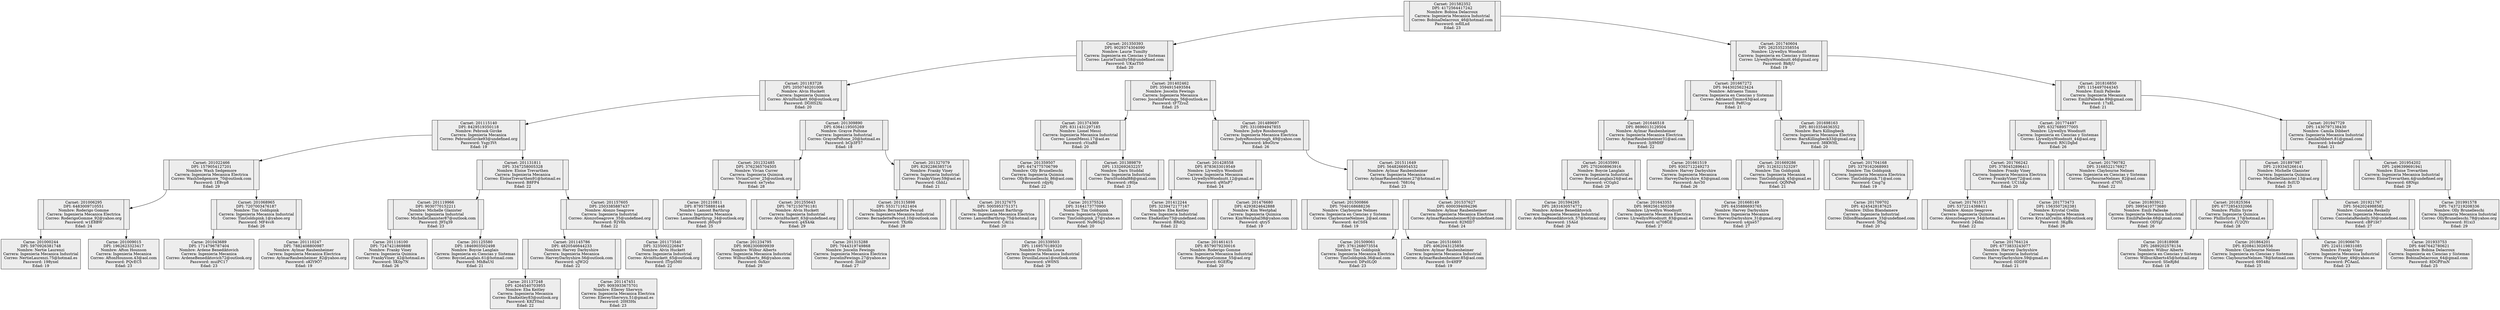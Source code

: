 digraph Three {
rankdir=TB;
node [shape = record, color=black , style=filled, fillcolor=gray93];
Node201582352[label ="<C0>|Carnet: 201582352\nDPI: 4172564417242\nNombre: Bobina Delacroux\nCarrera: Ingenieria Mecanica Industrial\nCorreo: BobinaDelacroux_46@hotmail.com\nPassword: m6ILxd\nEdad: 23|<C1>"];
 Node201350393[label ="<C0>|Carnet: 201350393\nDPI: 9029374304090\nNombre: Laurie Tumilty\nCarrera: Ingenieria en Ciencias y Sistemas\nCorreo: LaurieTumilty58@undefined.com\nPassword: UKazTS0\nEdad: 20|<C1>"];
 Node201183728[label ="<C0>|Carnet: 201183728\nDPI: 2050740201006\nNombre: Alvin Huckett\nCarrera: Ingenieria Quimica\nCorreo: AlvinHuckett_60@outlook.org\nPassword: DGHS2Xi\nEdad: 20|<C1>"];
 Node201115140[label ="<C0>|Carnet: 201115140\nDPI: 8429519350118\nNombre: Pebrook Gircke\nCarrera: Ingenieria Mecanica\nCorreo: PebrookGircke93@undefined.org\nPassword: Ysgy3Vt\nEdad: 19|<C1>"];
 Node201022466[label ="<C0>|Carnet: 201022466\nDPI: 1579054127201\nNombre: Wash Sedgemore\nCarrera: Ingenieria Mecanica Electrica\nCorreo: WashSedgemore_70@outlook.com\nPassword: 1E8vp8\nEdad: 29|<C1>"];
 Node201006295[label ="<C0>|Carnet: 201006295\nDPI: 6483009710551\nNombre: Roderigo Gomme\nCarrera: Ingenieria Mecanica Electrica\nCorreo: RoderigoGomme_92@yahoo.org\nPassword: w1E8BW\nEdad: 24|<C1>"];
 Node201000244[label="Carne: 201000244\nDPI: 5970926381748\nNombre: Nertie Laurenzi\nCarrera: Ingenieria Mecanica Industrial\nCorreo: NertieLaurenzi.75@hotmail.es\nPassword: 198yxel\nEdad: 19"];
Node201006295:C0->Node201000244
Node201009015[label="Carne: 201009015\nDPI: 1962623323417\nNombre: Afton Hounson\nCarrera: Ingenieria Mecanica\nCorreo: AftonHounson.43@aol.com\nPassword: PQvEC5\nEdad: 23"];
Node201006295:C1->Node201009015
Node201022466:C0->Node201006295
Node201068965[label ="<C0>|Carnet: 201068965\nDPI: 7207003476187\nNombre: Tim Goldspink\nCarrera: Ingenieria Mecanica Industrial\nCorreo: TimGoldspink.1@yahoo.org\nPassword: MF4vc6\nEdad: 26|<C1>"];
 Node201043689[label="Carne: 201043689\nDPI: 1714796787404\nNombre: Ardene Benediktovich\nCarrera: Ingenieria Mecanica\nCorreo: ArdeneBenediktovich72@outlook.org\nPassword: muiPC17\nEdad: 23"];
Node201068965:C0->Node201043689
Node201110247[label="Carne: 201110247\nDPI: 7882408800987\nNombre: Aylmar Raubenheimer\nCarrera: Ingenieria Mecanica Electrica\nCorreo: AylmarRaubenheimer_82@yahoo.org\nPassword: oKlY9O7\nEdad: 19"];
Node201068965:C1->Node201110247
Node201022466:C1->Node201068965
Node201115140:C0->Node201022466
Node201131811[label ="<C0>|Carnet: 201131811\nDPI: 3347258005328\nNombre: Eloise Trevarthen\nCarrera: Ingenieria Mecanica\nCorreo: EloiseTrevarthen91@hotmail.es\nPassword: B8FP4\nEdad: 22|<C1>"];
 Node201119966[label ="<C0>|Carnet: 201119966\nDPI: 9030770152211\nNombre: Michelle Glanister\nCarrera: Ingenieria Industrial\nCorreo: MichelleGlanister87@outlook.com\nPassword: J9Tq39\nEdad: 23|<C1>"];
 Node201116100[label="Carne: 201116100\nDPI: 7247421869888\nNombre: Franky Viney\nCarrera: Ingenieria Quimica\nCorreo: FrankyViney_42@hotmail.es\nPassword: 5K0p7N\nEdad: 26"];
Node201119966:C0->Node201116100
Node201125580[label="Carne: 201125580\nDPI: 1846903502498\nNombre: Boycie Langlais\nCarrera: Ingenieria en Ciencias y Sistemas\nCorreo: BoycieLanglais.61@hotmail.com\nPassword: MhBaUtl\nEdad: 21"];
Node201119966:C1->Node201125580
Node201131811:C0->Node201119966
Node201157605[label ="<C0>|Carnet: 201157605\nDPI: 2503385887437\nNombre: Alonzo Seagrove\nCarrera: Ingenieria Industrial\nCorreo: AlonzoSeagrove_35@undefined.org\nPassword: 92V6h\nEdad: 22|<C1>"];
 Node201145786[label ="<C0>|Carnet: 201145786\nDPI: 4820546644233\nNombre: Harvey Darbyshire\nCarrera: Ingenieria Mecanica\nCorreo: HarveyDarbyshire.56@outlook.com\nPassword: uJW2Q\nEdad: 22|<C1>"];
 Node201137248[label="Carne: 201137248\nDPI: 4264540703955\nNombre: Eba Keitley\nCarrera: Ingenieria Mecanica\nCorreo: EbaKeitley83@outlook.org\nPassword: K8ZY0mI\nEdad: 22"];
Node201145786:C0->Node201137248
Node201147451[label="Carne: 201147451\nDPI: 9093933675701\nNombre: Ellerey Sherwyn\nCarrera: Ingenieria Mecanica Electrica\nCorreo: EllereySherwyn.51@gmail.es\nPassword: 20H3Hx\nEdad: 23"];
Node201145786:C1->Node201147451
Node201157605:C0->Node201145786
Node201173540[label="Carne: 201173540\nDPI: 3235002226847\nNombre: Alvin Huckett\nCarrera: Ingenieria Industrial\nCorreo: AlvinHuckett_65@outlook.org\nPassword: ITrpSM0\nEdad: 22"];
Node201157605:C1->Node201173540
Node201131811:C1->Node201157605
Node201115140:C1->Node201131811
Node201183728:C0->Node201115140
Node201309890[label ="<C0>|Carnet: 201309890\nDPI: 6364119505269\nNombre: Grayce Poltone\nCarrera: Ingenieria Industrial\nCorreo: GraycePoltone_20@hotmail.es\nPassword: bCp3F57\nEdad: 18|<C1>"];
 Node201232485[label ="<C0>|Carnet: 201232485\nDPI: 3762365704505\nNombre: Vivian Currer\nCarrera: Ingenieria Quimica\nCorreo: VivianCurrer_25@outlook.org\nPassword: xe7yeho\nEdad: 28|<C1>"];
 Node201210811[label="Carne: 201210811\nDPI: 8795758881448\nNombre: Lamont Barthrup\nCarrera: Ingenieria Mecanica\nCorreo: LamontBarthrup_34@outlook.org\nPassword: j60uy9\nEdad: 25"];
Node201232485:C0->Node201210811
Node201255643[label ="<C0>|Carnet: 201255643\nDPI: 7672150791181\nNombre: Alvin Huckett\nCarrera: Ingenieria Industrial\nCorreo: AlvinHuckett_63@undefined.org\nPassword: g4X4Ak\nEdad: 29|<C1>"];
 Node201234795[label="Carne: 201234795\nDPI: 9082300809939\nNombre: Wilbur Alberts\nCarrera: Ingenieria Mecanica Industrial\nCorreo: WilburAlberts_86@yahoo.com\nPassword: 0oXnv\nEdad: 29"];
Node201255643:C0->Node201234795
Node201232485:C1->Node201255643
Node201309890:C0->Node201232485
Node201327079[label ="<C0>|Carnet: 201327079\nDPI: 8292286385716\nNombre: Franky Viney\nCarrera: Ingenieria Industrial\nCorreo: FrankyViney.59@aol.es\nPassword: GhhLi\nEdad: 21|<C1>"];
 Node201315898[label ="<C0>|Carnet: 201315898\nDPI: 5531711621404\nNombre: Bernadette Pescud\nCarrera: Ingenieria Mecanica Industrial\nCorreo: BernadettePescud.10@outlook.com\nPassword: TXz6b\nEdad: 28|<C1>"];
 Node201315288[label="Carne: 201315288\nDPI: 7044319749868\nNombre: Joscelin Fewings\nCarrera: Ingenieria Mecanica Electrica\nCorreo: JoscelinFewings.27@yahoo.es\nPassword: 3htilF\nEdad: 27"];
Node201315898:C0->Node201315288
Node201327079:C0->Node201315898
Node201327675[label ="<C0>|Carnet: 201327675\nDPI: 5005953751371\nNombre: Lamont Barthrup\nCarrera: Ingenieria Mecanica Electrica\nCorreo: LamontBarthrup.75@hotmail.org\nPassword: CAt1n\nEdad: 20|<C1>"];
 Node201339503[label="Carne: 201339503\nDPI: 1169570189320\nNombre: Drusilla Louca\nCarrera: Ingenieria Mecanica Industrial\nCorreo: DrusillaLouca1@outlook.com\nPassword: xW0NS\nEdad: 29"];
Node201327675:C1->Node201339503
Node201327079:C1->Node201327675
Node201309890:C1->Node201327079
Node201183728:C1->Node201309890
Node201350393:C0->Node201183728
Node201402462[label ="<C0>|Carnet: 201402462\nDPI: 3594915493584\nNombre: Joscelin Fewings\nCarrera: Ingenieria Mecanica\nCorreo: JoscelinFewings_56@outlook.es\nPassword: tF7ZroZ\nEdad: 25|<C1>"];
 Node201374369[label ="<C0>|Carnet: 201374369\nDPI: 8311431297185\nNombre: Lionel Messi\nCarrera: Ingenieria Mecanica Industrial\nCorreo: LionelMessi.17@aol.es\nPassword: cVzaR8\nEdad: 20|<C1>"];
 Node201359507[label="Carne: 201359507\nDPI: 6474775706799\nNombre: Olly Brunelleschi\nCarrera: Ingenieria Quimica\nCorreo: OllyBrunelleschi_86@aol.com\nPassword: rdjy6j\nEdad: 22"];
Node201374369:C0->Node201359507
Node201389879[label ="<C0>|Carnet: 201389879\nDPI: 1332692632257\nNombre: Darn Studdal\nCarrera: Ingenieria Industrial\nCorreo: DarnStuddal88@gmail.com\nPassword: r80ja\nEdad: 23|<C1>"];
 Node201375524[label="Carne: 201375524\nDPI: 3164173770900\nNombre: Tim Goldspink\nCarrera: Ingenieria Quimica\nCorreo: TimGoldspink_27@yahoo.es\nPassword: Nu96Sq3\nEdad: 20"];
Node201389879:C0->Node201375524
Node201374369:C1->Node201389879
Node201402462:C0->Node201374369
Node201489697[label ="<C0>|Carnet: 201489697\nDPI: 3310894947855\nNombre: Judye Rossborough\nCarrera: Ingenieria Mecanica Electrica\nCorreo: JudyeRossborough_49@yahoo.com\nPassword: k9oGtrw\nEdad: 26|<C1>"];
 Node201428558[label ="<C0>|Carnet: 201428558\nDPI: 8783633019549\nNombre: Llywellyn Woodnutt\nCarrera: Ingenieria Mecanica\nCorreo: LlywellynWoodnutt.12@gmail.es\nPassword: qWlnP7\nEdad: 24|<C1>"];
 Node201412244[label="Carne: 201412244\nDPI: 3239472177167\nNombre: Eba Keitley\nCarrera: Ingenieria Industrial\nCorreo: EbaKeitley73@undefined.com\nPassword: BRdQj\nEdad: 22"];
Node201428558:C0->Node201412244
Node201476680[label ="<C0>|Carnet: 201476680\nDPI: 4293824642888\nNombre: Kim Westphal\nCarrera: Ingenieria Quimica\nCorreo: KimWestphal38@yahoo.com\nPassword: qtry5\nEdad: 19|<C1>"];
 Node201461415[label="Carne: 201461415\nDPI: 8579079230016\nNombre: Roderigo Gomme\nCarrera: Ingenieria Mecanica Industrial\nCorreo: RoderigoGomme_55@aol.org\nPassword: 6GEfOg\nEdad: 20"];
Node201476680:C0->Node201461415
Node201428558:C1->Node201476680
Node201489697:C0->Node201428558
Node201511649[label ="<C0>|Carnet: 201511649\nDPI: 5648266954532\nNombre: Aylmar Raubenheimer\nCarrera: Ingenieria Mecanica\nCorreo: AylmarRaubenheimer.27@hotmail.es\nPassword: 76816q\nEdad: 23|<C1>"];
 Node201500866[label ="<C0>|Carnet: 201500866\nDPI: 7040168688236\nNombre: Claybourne Nelmes\nCarrera: Ingenieria en Ciencias y Sistemas\nCorreo: ClaybourneNelmes_2@aol.com\nPassword: 4xCS04\nEdad: 19|<C1>"];
 Node201509061[label="Carne: 201509061\nDPI: 3761268073554\nNombre: Tim Goldspink\nCarrera: Ingenieria Mecanica Electrica\nCorreo: TimGoldspink.36@aol.com\nPassword: DPx0LQ0\nEdad: 23"];
Node201500866:C1->Node201509061
Node201511649:C0->Node201500866
Node201537627[label ="<C0>|Carnet: 201537627\nDPI: 6000394094296\nNombre: Aylmar Raubenheimer\nCarrera: Ingenieria Mecanica Electrica\nCorreo: AylmarRaubenheimer82@undefined.com\nPassword: 82MID7\nEdad: 24|<C1>"];
 Node201516603[label="Carne: 201516603\nDPI: 4062043125856\nNombre: Aylmar Raubenheimer\nCarrera: Ingenieria Mecanica Industrial\nCorreo: AylmarRaubenheimer.85@aol.com\nPassword: Sv4HFP\nEdad: 19"];
Node201537627:C0->Node201516603
Node201511649:C1->Node201537627
Node201489697:C1->Node201511649
Node201402462:C1->Node201489697
Node201350393:C1->Node201402462
Node201582352:C0->Node201350393
Node201740604[label ="<C0>|Carnet: 201740604\nDPI: 2625352358554\nNombre: Llywellyn Woodnutt\nCarrera: Ingenieria en Ciencias y Sistemas\nCorreo: LlywellynWoodnutt.46@gmail.org\nPassword: Bk8jU\nEdad: 19|<C1>"];
 Node201667272[label ="<C0>|Carnet: 201667272\nDPI: 9443025623424\nNombre: Adriaens Timms\nCarrera: Ingenieria en Ciencias y Sistemas\nCorreo: AdriaensTimms43@aol.org\nPassword: Pe8Ucp\nEdad: 21|<C1>"];
 Node201646518[label ="<C0>|Carnet: 201646518\nDPI: 8696013129504\nNombre: Aylmar Raubenheimer\nCarrera: Ingenieria Mecanica Electrica\nCorreo: AylmarRaubenheimer31@aol.com\nPassword: 3j9MHF\nEdad: 22|<C1>"];
 Node201635991[label ="<C0>|Carnet: 201635991\nDPI: 2702608963916\nNombre: Boycie Langlais\nCarrera: Ingenieria Industrial\nCorreo: BoycieLanglais24@aol.es\nPassword: vCGgb2\nEdad: 29|<C1>"];
 Node201594265[label="Carne: 201594265\nDPI: 2831630574772\nNombre: Ardene Benediktovich\nCarrera: Ingenieria Mecanica Industrial\nCorreo: ArdeneBenediktovich_57@hotmail.org\nPassword: 15Asd\nEdad: 26"];
Node201635991:C0->Node201594265
Node201643353[label="Carne: 201643353\nDPI: 9692561360208\nNombre: Llywellyn Woodnutt\nCarrera: Ingenieria Mecanica Electrica\nCorreo: LlywellynWoodnutt_83@gmail.es\nPassword: ui708GE\nEdad: 27"];
Node201635991:C1->Node201643353
Node201646518:C0->Node201635991
Node201661519[label="Carne: 201661519\nDPI: 9302712249273\nNombre: Harvey Darbyshire\nCarrera: Ingenieria Mecanica\nCorreo: HarveyDarbyshire_63@gmail.com\nPassword: Asv30\nEdad: 26"];
Node201646518:C1->Node201661519
Node201667272:C0->Node201646518
Node201698163[label ="<C0>|Carnet: 201698163\nDPI: 8010354636352\nNombre: Barn Killingbeck\nCarrera: Ingenieria Mecanica Electrica\nCorreo: BarnKillingbeck33@gmail.org\nPassword: 38KWHL\nEdad: 20|<C1>"];
 Node201669286[label ="<C0>|Carnet: 201669286\nDPI: 3126321523297\nNombre: Tim Goldspink\nCarrera: Ingenieria Mecanica\nCorreo: TimGoldspink_45@gmail.es\nPassword: QQNPe8\nEdad: 21|<C1>"];
 Node201668149[label="Carne: 201668149\nDPI: 6435886693765\nNombre: Harvey Darbyshire\nCarrera: Ingenieria Mecanica\nCorreo: HarveyDarbyshire_31@gmail.org\nPassword: u4jxe57\nEdad: 27"];
Node201669286:C0->Node201668149
Node201698163:C0->Node201669286
Node201704168[label ="<C0>|Carnet: 201704168\nDPI: 3379162068993\nNombre: Tim Goldspink\nCarrera: Ingenieria Mecanica Electrica\nCorreo: TimGoldspink.71@aol.com\nPassword: Cmg7g\nEdad: 19|<C1>"];
 Node201709702[label="Carne: 201709702\nDPI: 4245428187625\nNombre: Dillon Blandamere\nCarrera: Ingenieria Industrial\nCorreo: DillonBlandamere_33@undefined.com\nPassword: 3f5qj\nEdad: 20"];
Node201704168:C1->Node201709702
Node201698163:C1->Node201704168
Node201667272:C1->Node201698163
Node201740604:C0->Node201667272
Node201816850[label ="<C0>|Carnet: 201816850\nDPI: 1154497044345\nNombre: Emili Palleske\nCarrera: Ingenieria Mecanica\nCorreo: EmiliPalleske.89@gmail.com\nPassword: 17x8L\nEdad: 21|<C1>"];
 Node201774497[label ="<C0>|Carnet: 201774497\nDPI: 6327689577005\nNombre: Llywellyn Woodnutt\nCarrera: Ingenieria en Ciencias y Sistemas\nCorreo: LlywellynWoodnutt_44@aol.org\nPassword: RN1Dgbd\nEdad: 26|<C1>"];
 Node201766242[label ="<C0>|Carnet: 201766242\nDPI: 3780452896411\nNombre: Franky Viney\nCarrera: Ingenieria Mecanica Electrica\nCorreo: FrankyViney72@aol.com\nPassword: UC1hKp\nEdad: 20|<C1>"];
 Node201761573[label ="<C0>|Carnet: 201761573\nDPI: 5372214388411\nNombre: Alonzo Seagrove\nCarrera: Ingenieria Quimica\nCorreo: AlonzoSeagrove_54@hotmail.es\nPassword: 24ldm\nEdad: 22|<C1>"];
 Node201764124[label="Carne: 201764124\nDPI: 6773833243077\nNombre: Harvey Darbyshire\nCarrera: Ingenieria Industrial\nCorreo: HarveyDarbyshire.59@gmail.es\nPassword: 0DDF8\nEdad: 21"];
Node201761573:C1->Node201764124
Node201766242:C0->Node201761573
Node201773473[label="Carne: 201773473\nDPI: 1563507262381\nNombre: Krystal Crellin\nCarrera: Ingenieria Mecanica\nCorreo: KrystalCrellin.48@outlook.org\nPassword: 3KgBk\nEdad: 26"];
Node201766242:C1->Node201773473
Node201774497:C0->Node201766242
Node201790782[label ="<C0>|Carnet: 201790782\nDPI: 3168522176927\nNombre: Claybourne Nelmes\nCarrera: Ingenieria en Ciencias y Sistemas\nCorreo: ClaybourneNelmes_82@aol.com\nPassword: d70Vi\nEdad: 22|<C1>"];
 Node201803912[label="Carne: 201803912\nDPI: 3995410773680\nNombre: Emili Palleske\nCarrera: Ingenieria Mecanica Industrial\nCorreo: EmiliPalleske.68@gmail.com\nPassword: ODYgI\nEdad: 26"];
Node201790782:C1->Node201803912
Node201774497:C1->Node201790782
Node201816850:C0->Node201774497
Node201947729[label ="<C0>|Carnet: 201947729\nDPI: 1430797138430\nNombre: Camila Dibbert\nCarrera: Ingenieria Mecanica Industrial\nCorreo: CamilaDibbert.81@gmail.com\nPassword: b4wdeP\nEdad: 21|<C1>"];
 Node201897987[label ="<C0>|Carnet: 201897987\nDPI: 2193345266141\nNombre: Michelle Glanister\nCarrera: Ingenieria Quimica\nCorreo: MichelleGlanister.13@aol.org\nPassword: 8cIUD\nEdad: 25|<C1>"];
 Node201825364[label ="<C0>|Carnet: 201825364\nDPI: 6772854332066\nNombre: Phillis Syrie\nCarrera: Ingenieria Quimica\nCorreo: PhillisSyrie_17@hotmail.es\nPassword: rU2QYr\nEdad: 28|<C1>"];
 Node201818908[label="Carne: 201818908\nDPI: 2689202578134\nNombre: Wilbur Alberts\nCarrera: Ingenieria en Ciencias y Sistemas\nCorreo: WilburAlberts45@hotmail.org\nPassword: SSeRj8d\nEdad: 18"];
Node201825364:C0->Node201818908
Node201864201[label="Carne: 201864201\nDPI: 8208413026556\nNombre: Claybourne Nelmes\nCarrera: Ingenieria en Ciencias y Sistemas\nCorreo: ClaybourneNelmes.78@hotmail.com\nPassword: 69548z\nEdad: 25"];
Node201825364:C1->Node201864201
Node201897987:C0->Node201825364
Node201921767[label ="<C0>|Carnet: 201921767\nDPI: 5042024988582\nNombre: Consolata Reskelly\nCarrera: Ingenieria Mecanica\nCorreo: ConsolataReskelly.30@undefined.com\nPassword: cBP1bt7\nEdad: 27|<C1>"];
 Node201906670[label="Carne: 201906670\nDPI: 2245119831085\nNombre: Franky Viney\nCarrera: Ingenieria Mecanica Industrial\nCorreo: FrankyViney_49@yahoo.es\nPassword: PCAanL\nEdad: 23"];
Node201921767:C0->Node201906670
Node201933753[label="Carne: 201933753\nDPI: 6467642780621\nNombre: Bobina Delacroux\nCarrera: Ingenieria en Ciencias y Sistemas\nCorreo: BobinaDelacroux_64@gmail.com\nPassword: 8DGPFmN\nEdad: 25"];
Node201921767:C1->Node201933753
Node201897987:C1->Node201921767
Node201947729:C0->Node201897987
Node201954202[label ="<C0>|Carnet: 201954202\nDPI: 2496399691941\nNombre: Eloise Trevarthen\nCarrera: Ingenieria Mecanica Industrial\nCorreo: EloiseTrevarthen.4@undefined.org\nPassword: 6RNgz\nEdad: 29|<C1>"];
 Node201991578[label="Carne: 201991578\nDPI: 7437219208336\nNombre: Olly Brunelleschi\nCarrera: Ingenieria Mecanica Industrial\nCorreo: OllyBrunelleschi.78@yahoo.org\nPassword: H1xi3\nEdad: 29"];
Node201954202:C1->Node201991578
Node201947729:C1->Node201954202
Node201816850:C1->Node201947729
Node201740604:C1->Node201816850
Node201582352:C1->Node201740604

}
